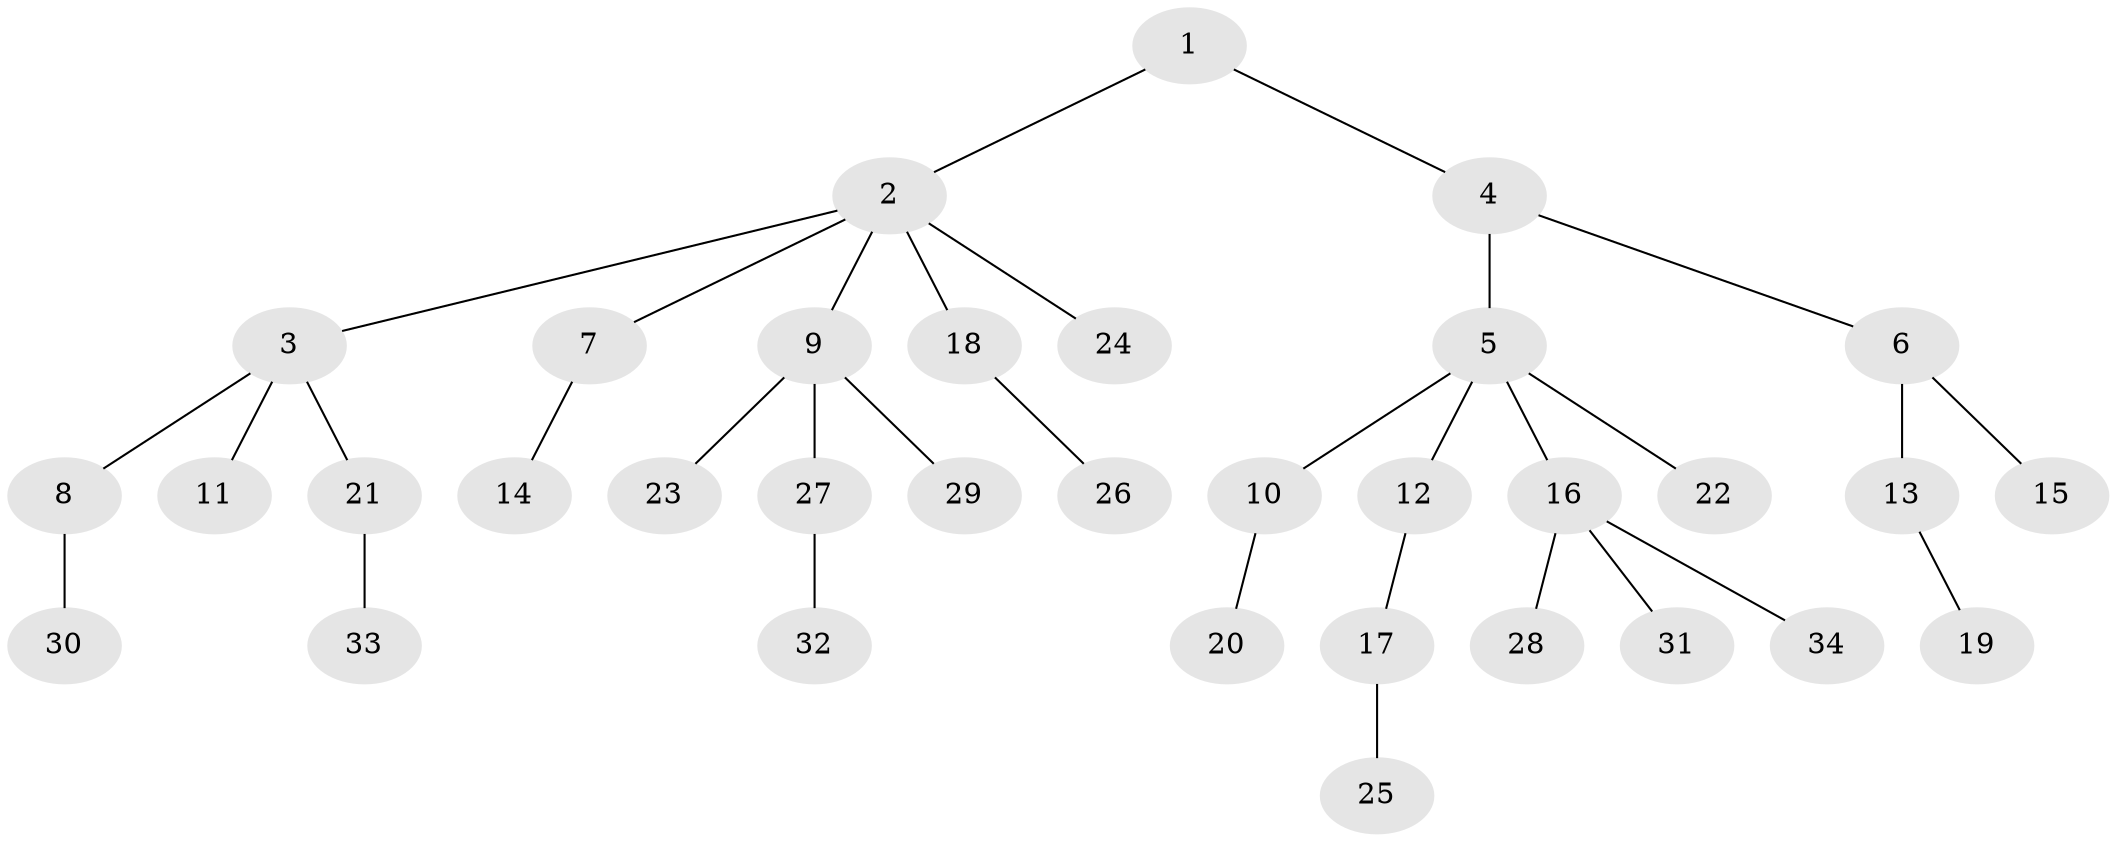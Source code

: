 // original degree distribution, {2: 0.2727272727272727, 7: 0.01818181818181818, 5: 0.03636363636363636, 1: 0.509090909090909, 4: 0.05454545454545454, 6: 0.01818181818181818, 3: 0.09090909090909091}
// Generated by graph-tools (version 1.1) at 2025/51/03/04/25 22:51:30]
// undirected, 34 vertices, 33 edges
graph export_dot {
  node [color=gray90,style=filled];
  1;
  2;
  3;
  4;
  5;
  6;
  7;
  8;
  9;
  10;
  11;
  12;
  13;
  14;
  15;
  16;
  17;
  18;
  19;
  20;
  21;
  22;
  23;
  24;
  25;
  26;
  27;
  28;
  29;
  30;
  31;
  32;
  33;
  34;
  1 -- 2 [weight=1.0];
  1 -- 4 [weight=1.0];
  2 -- 3 [weight=1.0];
  2 -- 7 [weight=1.0];
  2 -- 9 [weight=1.0];
  2 -- 18 [weight=1.0];
  2 -- 24 [weight=1.0];
  3 -- 8 [weight=1.0];
  3 -- 11 [weight=1.0];
  3 -- 21 [weight=1.0];
  4 -- 5 [weight=1.0];
  4 -- 6 [weight=1.0];
  5 -- 10 [weight=1.0];
  5 -- 12 [weight=1.0];
  5 -- 16 [weight=1.0];
  5 -- 22 [weight=1.0];
  6 -- 13 [weight=1.0];
  6 -- 15 [weight=1.0];
  7 -- 14 [weight=1.0];
  8 -- 30 [weight=1.0];
  9 -- 23 [weight=1.0];
  9 -- 27 [weight=1.0];
  9 -- 29 [weight=1.0];
  10 -- 20 [weight=1.0];
  12 -- 17 [weight=1.0];
  13 -- 19 [weight=1.0];
  16 -- 28 [weight=1.0];
  16 -- 31 [weight=1.0];
  16 -- 34 [weight=1.0];
  17 -- 25 [weight=1.0];
  18 -- 26 [weight=1.0];
  21 -- 33 [weight=1.0];
  27 -- 32 [weight=1.0];
}
